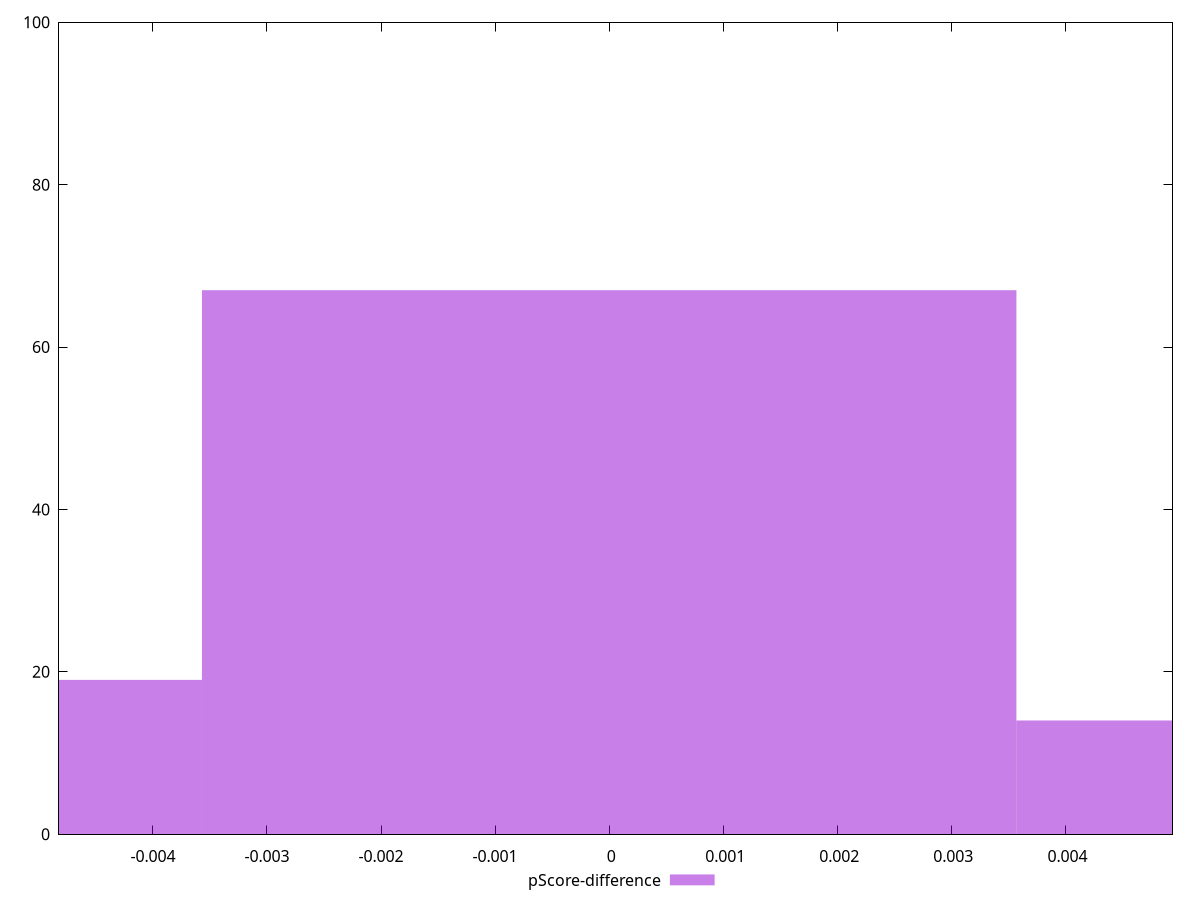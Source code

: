 reset

$pScoreDifference <<EOF
0 67
0.007140478842930988 14
-0.007140478842930988 19
EOF

set key outside below
set boxwidth 0.007140478842930988
set xrange [-0.004823465057828602:0.0049385990218140385]
set yrange [0:100]
set trange [0:100]
set style fill transparent solid 0.5 noborder
set terminal svg size 640, 490 enhanced background rgb 'white'
set output "report_00026_2021-02-22T21:38:55.199Z/first-contentful-paint/samples/pages/pScore-difference/histogram.svg"

plot $pScoreDifference title "pScore-difference" with boxes

reset
